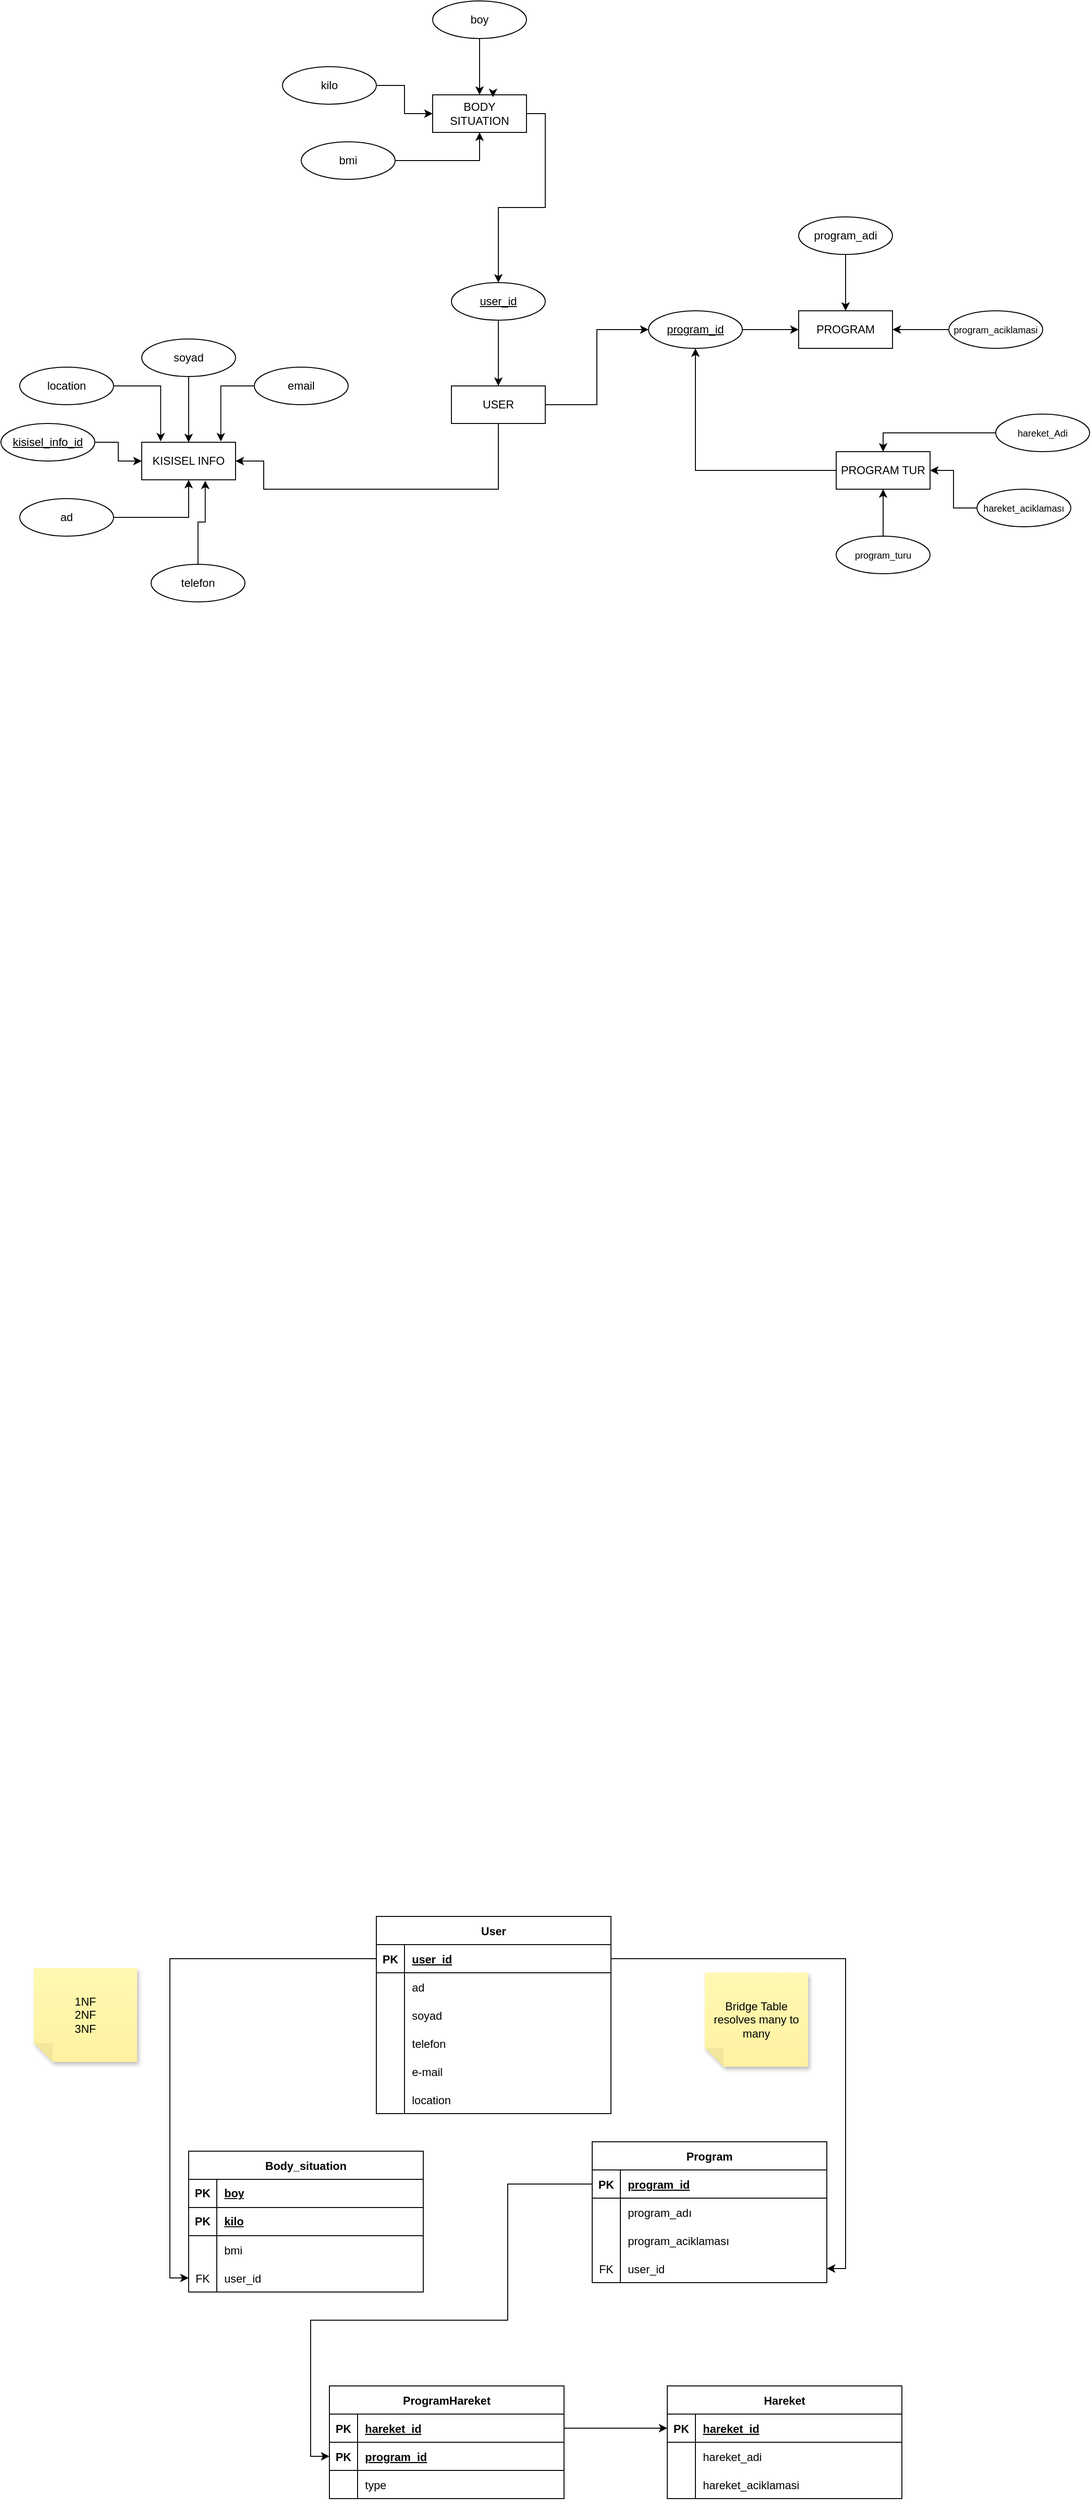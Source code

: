 <mxfile version="21.6.3" type="github">
  <diagram id="R2lEEEUBdFMjLlhIrx00" name="Page-1">
    <mxGraphModel dx="419" dy="3908" grid="1" gridSize="10" guides="1" tooltips="1" connect="1" arrows="1" fold="1" page="1" pageScale="1" pageWidth="850" pageHeight="1100" math="0" shadow="0" extFonts="Permanent Marker^https://fonts.googleapis.com/css?family=Permanent+Marker">
      <root>
        <mxCell id="0" />
        <mxCell id="1" parent="0" />
        <mxCell id="6Tq7YfcK7gytObU2ucSt-47" style="edgeStyle=orthogonalEdgeStyle;rounded=0;orthogonalLoop=1;jettySize=auto;html=1;exitX=0.5;exitY=1;exitDx=0;exitDy=0;" parent="1" source="6Tq7YfcK7gytObU2ucSt-4" target="6Tq7YfcK7gytObU2ucSt-5" edge="1">
          <mxGeometry relative="1" as="geometry" />
        </mxCell>
        <mxCell id="6Tq7YfcK7gytObU2ucSt-4" value="user_id" style="ellipse;whiteSpace=wrap;html=1;align=center;fontStyle=4;" parent="1" vertex="1">
          <mxGeometry x="1720" y="-1950" width="100" height="40" as="geometry" />
        </mxCell>
        <mxCell id="6Tq7YfcK7gytObU2ucSt-42" style="edgeStyle=orthogonalEdgeStyle;rounded=0;orthogonalLoop=1;jettySize=auto;html=1;entryX=1;entryY=0.5;entryDx=0;entryDy=0;" parent="1" source="6Tq7YfcK7gytObU2ucSt-5" target="6Tq7YfcK7gytObU2ucSt-17" edge="1">
          <mxGeometry relative="1" as="geometry">
            <Array as="points">
              <mxPoint x="1770" y="-1730" />
              <mxPoint x="1520" y="-1730" />
              <mxPoint x="1520" y="-1760" />
            </Array>
          </mxGeometry>
        </mxCell>
        <mxCell id="6Tq7YfcK7gytObU2ucSt-58" style="edgeStyle=orthogonalEdgeStyle;rounded=0;orthogonalLoop=1;jettySize=auto;html=1;entryX=0;entryY=0.5;entryDx=0;entryDy=0;" parent="1" source="6Tq7YfcK7gytObU2ucSt-5" target="6Tq7YfcK7gytObU2ucSt-53" edge="1">
          <mxGeometry relative="1" as="geometry" />
        </mxCell>
        <mxCell id="6Tq7YfcK7gytObU2ucSt-5" value="USER" style="whiteSpace=wrap;html=1;align=center;" parent="1" vertex="1">
          <mxGeometry x="1720" y="-1840" width="100" height="40" as="geometry" />
        </mxCell>
        <mxCell id="6Tq7YfcK7gytObU2ucSt-17" value="KISISEL INFO" style="whiteSpace=wrap;html=1;align=center;" parent="1" vertex="1">
          <mxGeometry x="1390" y="-1780" width="100" height="40" as="geometry" />
        </mxCell>
        <mxCell id="6Tq7YfcK7gytObU2ucSt-18" value="PROGRAM" style="whiteSpace=wrap;html=1;align=center;" parent="1" vertex="1">
          <mxGeometry x="2090" y="-1920" width="100" height="40" as="geometry" />
        </mxCell>
        <mxCell id="6Tq7YfcK7gytObU2ucSt-45" style="edgeStyle=orthogonalEdgeStyle;rounded=0;orthogonalLoop=1;jettySize=auto;html=1;exitX=1;exitY=0.5;exitDx=0;exitDy=0;entryX=0.5;entryY=0;entryDx=0;entryDy=0;" parent="1" source="6Tq7YfcK7gytObU2ucSt-19" target="6Tq7YfcK7gytObU2ucSt-4" edge="1">
          <mxGeometry relative="1" as="geometry" />
        </mxCell>
        <mxCell id="6Tq7YfcK7gytObU2ucSt-19" value="BODY SITUATION" style="whiteSpace=wrap;html=1;align=center;" parent="1" vertex="1">
          <mxGeometry x="1700" y="-2150" width="100" height="40" as="geometry" />
        </mxCell>
        <mxCell id="6Tq7YfcK7gytObU2ucSt-67" style="edgeStyle=orthogonalEdgeStyle;rounded=0;orthogonalLoop=1;jettySize=auto;html=1;entryX=0.5;entryY=1;entryDx=0;entryDy=0;" parent="1" source="6Tq7YfcK7gytObU2ucSt-20" target="6Tq7YfcK7gytObU2ucSt-53" edge="1">
          <mxGeometry relative="1" as="geometry" />
        </mxCell>
        <mxCell id="6Tq7YfcK7gytObU2ucSt-20" value="PROGRAM TUR" style="whiteSpace=wrap;html=1;align=center;" parent="1" vertex="1">
          <mxGeometry x="2130" y="-1770" width="100" height="40" as="geometry" />
        </mxCell>
        <mxCell id="6Tq7YfcK7gytObU2ucSt-31" style="edgeStyle=orthogonalEdgeStyle;rounded=0;orthogonalLoop=1;jettySize=auto;html=1;" parent="1" source="6Tq7YfcK7gytObU2ucSt-24" target="6Tq7YfcK7gytObU2ucSt-19" edge="1">
          <mxGeometry relative="1" as="geometry" />
        </mxCell>
        <mxCell id="6Tq7YfcK7gytObU2ucSt-24" value="boy" style="ellipse;whiteSpace=wrap;html=1;align=center;" parent="1" vertex="1">
          <mxGeometry x="1700" y="-2250" width="100" height="40" as="geometry" />
        </mxCell>
        <mxCell id="6Tq7YfcK7gytObU2ucSt-32" style="edgeStyle=orthogonalEdgeStyle;rounded=0;orthogonalLoop=1;jettySize=auto;html=1;entryX=0;entryY=0.5;entryDx=0;entryDy=0;" parent="1" source="6Tq7YfcK7gytObU2ucSt-25" target="6Tq7YfcK7gytObU2ucSt-19" edge="1">
          <mxGeometry relative="1" as="geometry" />
        </mxCell>
        <mxCell id="6Tq7YfcK7gytObU2ucSt-25" value="kilo" style="ellipse;whiteSpace=wrap;html=1;align=center;" parent="1" vertex="1">
          <mxGeometry x="1540" y="-2180" width="100" height="40" as="geometry" />
        </mxCell>
        <mxCell id="6Tq7YfcK7gytObU2ucSt-33" style="edgeStyle=orthogonalEdgeStyle;rounded=0;orthogonalLoop=1;jettySize=auto;html=1;entryX=0.5;entryY=1;entryDx=0;entryDy=0;" parent="1" source="6Tq7YfcK7gytObU2ucSt-26" target="6Tq7YfcK7gytObU2ucSt-19" edge="1">
          <mxGeometry relative="1" as="geometry" />
        </mxCell>
        <mxCell id="6Tq7YfcK7gytObU2ucSt-26" value="bmi" style="ellipse;whiteSpace=wrap;html=1;align=center;" parent="1" vertex="1">
          <mxGeometry x="1560" y="-2100" width="100" height="40" as="geometry" />
        </mxCell>
        <mxCell id="6Tq7YfcK7gytObU2ucSt-35" style="edgeStyle=orthogonalEdgeStyle;rounded=0;orthogonalLoop=1;jettySize=auto;html=1;entryX=0;entryY=0.5;entryDx=0;entryDy=0;" parent="1" source="6Tq7YfcK7gytObU2ucSt-34" target="6Tq7YfcK7gytObU2ucSt-17" edge="1">
          <mxGeometry relative="1" as="geometry" />
        </mxCell>
        <mxCell id="6Tq7YfcK7gytObU2ucSt-34" value="kisisel_info_id" style="ellipse;whiteSpace=wrap;html=1;align=center;fontStyle=4;" parent="1" vertex="1">
          <mxGeometry x="1240" y="-1800" width="100" height="40" as="geometry" />
        </mxCell>
        <mxCell id="6Tq7YfcK7gytObU2ucSt-48" style="edgeStyle=orthogonalEdgeStyle;rounded=0;orthogonalLoop=1;jettySize=auto;html=1;entryX=0.5;entryY=1;entryDx=0;entryDy=0;" parent="1" source="6Tq7YfcK7gytObU2ucSt-36" target="6Tq7YfcK7gytObU2ucSt-17" edge="1">
          <mxGeometry relative="1" as="geometry" />
        </mxCell>
        <mxCell id="6Tq7YfcK7gytObU2ucSt-36" value="ad" style="ellipse;whiteSpace=wrap;html=1;align=center;" parent="1" vertex="1">
          <mxGeometry x="1260" y="-1720" width="100" height="40" as="geometry" />
        </mxCell>
        <mxCell id="6Tq7YfcK7gytObU2ucSt-50" style="edgeStyle=orthogonalEdgeStyle;rounded=0;orthogonalLoop=1;jettySize=auto;html=1;entryX=0.677;entryY=1.021;entryDx=0;entryDy=0;entryPerimeter=0;" parent="1" source="6Tq7YfcK7gytObU2ucSt-37" target="6Tq7YfcK7gytObU2ucSt-17" edge="1">
          <mxGeometry relative="1" as="geometry" />
        </mxCell>
        <mxCell id="6Tq7YfcK7gytObU2ucSt-37" value="telefon" style="ellipse;whiteSpace=wrap;html=1;align=center;" parent="1" vertex="1">
          <mxGeometry x="1400" y="-1650" width="100" height="40" as="geometry" />
        </mxCell>
        <mxCell id="6Tq7YfcK7gytObU2ucSt-51" style="edgeStyle=orthogonalEdgeStyle;rounded=0;orthogonalLoop=1;jettySize=auto;html=1;entryX=0.843;entryY=-0.021;entryDx=0;entryDy=0;entryPerimeter=0;" parent="1" source="6Tq7YfcK7gytObU2ucSt-38" target="6Tq7YfcK7gytObU2ucSt-17" edge="1">
          <mxGeometry relative="1" as="geometry">
            <Array as="points">
              <mxPoint x="1474" y="-1840" />
            </Array>
          </mxGeometry>
        </mxCell>
        <mxCell id="6Tq7YfcK7gytObU2ucSt-38" value="email" style="ellipse;whiteSpace=wrap;html=1;align=center;" parent="1" vertex="1">
          <mxGeometry x="1510" y="-1860" width="100" height="40" as="geometry" />
        </mxCell>
        <mxCell id="6Tq7YfcK7gytObU2ucSt-52" style="edgeStyle=orthogonalEdgeStyle;rounded=0;orthogonalLoop=1;jettySize=auto;html=1;entryX=0.202;entryY=-0.021;entryDx=0;entryDy=0;entryPerimeter=0;" parent="1" source="6Tq7YfcK7gytObU2ucSt-39" target="6Tq7YfcK7gytObU2ucSt-17" edge="1">
          <mxGeometry relative="1" as="geometry">
            <Array as="points">
              <mxPoint x="1410" y="-1840" />
            </Array>
          </mxGeometry>
        </mxCell>
        <mxCell id="6Tq7YfcK7gytObU2ucSt-39" value="location" style="ellipse;whiteSpace=wrap;html=1;align=center;" parent="1" vertex="1">
          <mxGeometry x="1260" y="-1860" width="100" height="40" as="geometry" />
        </mxCell>
        <mxCell id="6Tq7YfcK7gytObU2ucSt-49" style="edgeStyle=orthogonalEdgeStyle;rounded=0;orthogonalLoop=1;jettySize=auto;html=1;entryX=0.5;entryY=0;entryDx=0;entryDy=0;" parent="1" source="6Tq7YfcK7gytObU2ucSt-40" target="6Tq7YfcK7gytObU2ucSt-17" edge="1">
          <mxGeometry relative="1" as="geometry" />
        </mxCell>
        <mxCell id="6Tq7YfcK7gytObU2ucSt-40" value="soyad" style="ellipse;whiteSpace=wrap;html=1;align=center;" parent="1" vertex="1">
          <mxGeometry x="1390" y="-1890" width="100" height="40" as="geometry" />
        </mxCell>
        <mxCell id="6Tq7YfcK7gytObU2ucSt-44" style="edgeStyle=orthogonalEdgeStyle;rounded=0;orthogonalLoop=1;jettySize=auto;html=1;exitX=0.5;exitY=0;exitDx=0;exitDy=0;entryX=0.643;entryY=0.063;entryDx=0;entryDy=0;entryPerimeter=0;" parent="1" source="6Tq7YfcK7gytObU2ucSt-19" target="6Tq7YfcK7gytObU2ucSt-19" edge="1">
          <mxGeometry relative="1" as="geometry" />
        </mxCell>
        <mxCell id="6Tq7YfcK7gytObU2ucSt-60" style="edgeStyle=orthogonalEdgeStyle;rounded=0;orthogonalLoop=1;jettySize=auto;html=1;entryX=0;entryY=0.5;entryDx=0;entryDy=0;" parent="1" source="6Tq7YfcK7gytObU2ucSt-53" target="6Tq7YfcK7gytObU2ucSt-18" edge="1">
          <mxGeometry relative="1" as="geometry" />
        </mxCell>
        <mxCell id="6Tq7YfcK7gytObU2ucSt-53" value="program_id" style="ellipse;whiteSpace=wrap;html=1;align=center;fontStyle=4;" parent="1" vertex="1">
          <mxGeometry x="1930" y="-1920" width="100" height="40" as="geometry" />
        </mxCell>
        <mxCell id="6Tq7YfcK7gytObU2ucSt-62" style="edgeStyle=orthogonalEdgeStyle;rounded=0;orthogonalLoop=1;jettySize=auto;html=1;entryX=0.5;entryY=0;entryDx=0;entryDy=0;" parent="1" source="6Tq7YfcK7gytObU2ucSt-55" target="6Tq7YfcK7gytObU2ucSt-18" edge="1">
          <mxGeometry relative="1" as="geometry" />
        </mxCell>
        <mxCell id="6Tq7YfcK7gytObU2ucSt-55" value="program_adi" style="ellipse;whiteSpace=wrap;html=1;align=center;" parent="1" vertex="1">
          <mxGeometry x="2090" y="-2020" width="100" height="40" as="geometry" />
        </mxCell>
        <mxCell id="6Tq7YfcK7gytObU2ucSt-69" style="edgeStyle=orthogonalEdgeStyle;rounded=0;orthogonalLoop=1;jettySize=auto;html=1;entryX=1;entryY=0.5;entryDx=0;entryDy=0;" parent="1" source="6Tq7YfcK7gytObU2ucSt-56" target="6Tq7YfcK7gytObU2ucSt-18" edge="1">
          <mxGeometry relative="1" as="geometry" />
        </mxCell>
        <mxCell id="6Tq7YfcK7gytObU2ucSt-56" value="&lt;font style=&quot;font-size: 10px;&quot;&gt;program_aciklamasi&lt;/font&gt;" style="ellipse;whiteSpace=wrap;html=1;align=center;" parent="1" vertex="1">
          <mxGeometry x="2250" y="-1920" width="100" height="40" as="geometry" />
        </mxCell>
        <mxCell id="6Tq7YfcK7gytObU2ucSt-75" style="edgeStyle=orthogonalEdgeStyle;rounded=0;orthogonalLoop=1;jettySize=auto;html=1;entryX=0.5;entryY=1;entryDx=0;entryDy=0;" parent="1" source="6Tq7YfcK7gytObU2ucSt-70" target="6Tq7YfcK7gytObU2ucSt-20" edge="1">
          <mxGeometry relative="1" as="geometry" />
        </mxCell>
        <mxCell id="6Tq7YfcK7gytObU2ucSt-70" value="&lt;font style=&quot;font-size: 10px;&quot;&gt;program_turu&lt;/font&gt;" style="ellipse;whiteSpace=wrap;html=1;align=center;" parent="1" vertex="1">
          <mxGeometry x="2130" y="-1680" width="100" height="40" as="geometry" />
        </mxCell>
        <mxCell id="6Tq7YfcK7gytObU2ucSt-74" style="edgeStyle=orthogonalEdgeStyle;rounded=0;orthogonalLoop=1;jettySize=auto;html=1;entryX=1;entryY=0.5;entryDx=0;entryDy=0;" parent="1" source="6Tq7YfcK7gytObU2ucSt-71" target="6Tq7YfcK7gytObU2ucSt-20" edge="1">
          <mxGeometry relative="1" as="geometry" />
        </mxCell>
        <mxCell id="6Tq7YfcK7gytObU2ucSt-71" value="&lt;font style=&quot;font-size: 10px;&quot;&gt;hareket_aciklaması&lt;/font&gt;" style="ellipse;whiteSpace=wrap;html=1;align=center;" parent="1" vertex="1">
          <mxGeometry x="2280" y="-1730" width="100" height="40" as="geometry" />
        </mxCell>
        <mxCell id="6Tq7YfcK7gytObU2ucSt-73" style="edgeStyle=orthogonalEdgeStyle;rounded=0;orthogonalLoop=1;jettySize=auto;html=1;entryX=0.5;entryY=0;entryDx=0;entryDy=0;" parent="1" source="6Tq7YfcK7gytObU2ucSt-72" target="6Tq7YfcK7gytObU2ucSt-20" edge="1">
          <mxGeometry relative="1" as="geometry" />
        </mxCell>
        <mxCell id="6Tq7YfcK7gytObU2ucSt-72" value="&lt;font style=&quot;font-size: 10px;&quot;&gt;hareket_Adi&lt;/font&gt;" style="ellipse;whiteSpace=wrap;html=1;align=center;" parent="1" vertex="1">
          <mxGeometry x="2300" y="-1810" width="100" height="40" as="geometry" />
        </mxCell>
        <mxCell id="dBr5YMoloGySTrlF8cVc-199" style="edgeStyle=orthogonalEdgeStyle;rounded=0;orthogonalLoop=1;jettySize=auto;html=1;exitX=1;exitY=0.5;exitDx=0;exitDy=0;entryX=0;entryY=0.5;entryDx=0;entryDy=0;" parent="1" source="dBr5YMoloGySTrlF8cVc-113" target="dBr5YMoloGySTrlF8cVc-185" edge="1">
          <mxGeometry relative="1" as="geometry" />
        </mxCell>
        <mxCell id="dBr5YMoloGySTrlF8cVc-112" value="ProgramHareket" style="shape=table;startSize=30;container=1;collapsible=1;childLayout=tableLayout;fixedRows=1;rowLines=0;fontStyle=1;align=center;resizeLast=1;" parent="1" vertex="1">
          <mxGeometry x="1590" y="290" width="250" height="120" as="geometry" />
        </mxCell>
        <mxCell id="dBr5YMoloGySTrlF8cVc-113" value="" style="shape=partialRectangle;collapsible=0;dropTarget=0;pointerEvents=0;fillColor=none;points=[[0,0.5],[1,0.5]];portConstraint=eastwest;top=0;left=0;right=0;bottom=1;" parent="dBr5YMoloGySTrlF8cVc-112" vertex="1">
          <mxGeometry y="30" width="250" height="30" as="geometry" />
        </mxCell>
        <mxCell id="dBr5YMoloGySTrlF8cVc-114" value="PK" style="shape=partialRectangle;overflow=hidden;connectable=0;fillColor=none;top=0;left=0;bottom=0;right=0;fontStyle=1;" parent="dBr5YMoloGySTrlF8cVc-113" vertex="1">
          <mxGeometry width="30" height="30" as="geometry">
            <mxRectangle width="30" height="30" as="alternateBounds" />
          </mxGeometry>
        </mxCell>
        <mxCell id="dBr5YMoloGySTrlF8cVc-115" value="hareket_id" style="shape=partialRectangle;overflow=hidden;connectable=0;fillColor=none;top=0;left=0;bottom=0;right=0;align=left;spacingLeft=6;fontStyle=5;" parent="dBr5YMoloGySTrlF8cVc-113" vertex="1">
          <mxGeometry x="30" width="220" height="30" as="geometry">
            <mxRectangle width="220" height="30" as="alternateBounds" />
          </mxGeometry>
        </mxCell>
        <mxCell id="dBr5YMoloGySTrlF8cVc-194" value="" style="shape=partialRectangle;collapsible=0;dropTarget=0;pointerEvents=0;fillColor=none;points=[[0,0.5],[1,0.5]];portConstraint=eastwest;top=0;left=0;right=0;bottom=1;" parent="dBr5YMoloGySTrlF8cVc-112" vertex="1">
          <mxGeometry y="60" width="250" height="30" as="geometry" />
        </mxCell>
        <mxCell id="dBr5YMoloGySTrlF8cVc-195" value="PK" style="shape=partialRectangle;overflow=hidden;connectable=0;fillColor=none;top=0;left=0;bottom=0;right=0;fontStyle=1;" parent="dBr5YMoloGySTrlF8cVc-194" vertex="1">
          <mxGeometry width="30" height="30" as="geometry">
            <mxRectangle width="30" height="30" as="alternateBounds" />
          </mxGeometry>
        </mxCell>
        <mxCell id="dBr5YMoloGySTrlF8cVc-196" value="program_id" style="shape=partialRectangle;overflow=hidden;connectable=0;fillColor=none;top=0;left=0;bottom=0;right=0;align=left;spacingLeft=6;fontStyle=5;" parent="dBr5YMoloGySTrlF8cVc-194" vertex="1">
          <mxGeometry x="30" width="220" height="30" as="geometry">
            <mxRectangle width="220" height="30" as="alternateBounds" />
          </mxGeometry>
        </mxCell>
        <mxCell id="dBr5YMoloGySTrlF8cVc-116" value="" style="shape=partialRectangle;collapsible=0;dropTarget=0;pointerEvents=0;fillColor=none;points=[[0,0.5],[1,0.5]];portConstraint=eastwest;top=0;left=0;right=0;bottom=0;" parent="dBr5YMoloGySTrlF8cVc-112" vertex="1">
          <mxGeometry y="90" width="250" height="30" as="geometry" />
        </mxCell>
        <mxCell id="dBr5YMoloGySTrlF8cVc-117" value="" style="shape=partialRectangle;overflow=hidden;connectable=0;fillColor=none;top=0;left=0;bottom=0;right=0;" parent="dBr5YMoloGySTrlF8cVc-116" vertex="1">
          <mxGeometry width="30" height="30" as="geometry">
            <mxRectangle width="30" height="30" as="alternateBounds" />
          </mxGeometry>
        </mxCell>
        <mxCell id="dBr5YMoloGySTrlF8cVc-118" value="type" style="shape=partialRectangle;overflow=hidden;connectable=0;fillColor=none;top=0;left=0;bottom=0;right=0;align=left;spacingLeft=6;" parent="dBr5YMoloGySTrlF8cVc-116" vertex="1">
          <mxGeometry x="30" width="220" height="30" as="geometry">
            <mxRectangle width="220" height="30" as="alternateBounds" />
          </mxGeometry>
        </mxCell>
        <mxCell id="dBr5YMoloGySTrlF8cVc-122" value="Bridge Table resolves many to many" style="shape=note;whiteSpace=wrap;html=1;backgroundOutline=1;fontColor=#000000;darkOpacity=0.05;fillColor=#FFF9B2;strokeColor=none;fillStyle=solid;direction=west;gradientDirection=north;gradientColor=#FFF2A1;shadow=1;size=20;pointerEvents=1;" parent="1" vertex="1">
          <mxGeometry x="1990" y="-150" width="110" height="100" as="geometry" />
        </mxCell>
        <mxCell id="dBr5YMoloGySTrlF8cVc-133" value="User" style="shape=table;startSize=30;container=1;collapsible=1;childLayout=tableLayout;fixedRows=1;rowLines=0;fontStyle=1;align=center;resizeLast=1;" parent="1" vertex="1">
          <mxGeometry x="1640" y="-210" width="250" height="210" as="geometry" />
        </mxCell>
        <mxCell id="dBr5YMoloGySTrlF8cVc-134" value="" style="shape=partialRectangle;collapsible=0;dropTarget=0;pointerEvents=0;fillColor=none;points=[[0,0.5],[1,0.5]];portConstraint=eastwest;top=0;left=0;right=0;bottom=1;" parent="dBr5YMoloGySTrlF8cVc-133" vertex="1">
          <mxGeometry y="30" width="250" height="30" as="geometry" />
        </mxCell>
        <mxCell id="dBr5YMoloGySTrlF8cVc-135" value="PK" style="shape=partialRectangle;overflow=hidden;connectable=0;fillColor=none;top=0;left=0;bottom=0;right=0;fontStyle=1;" parent="dBr5YMoloGySTrlF8cVc-134" vertex="1">
          <mxGeometry width="30" height="30" as="geometry">
            <mxRectangle width="30" height="30" as="alternateBounds" />
          </mxGeometry>
        </mxCell>
        <mxCell id="dBr5YMoloGySTrlF8cVc-136" value="user_id" style="shape=partialRectangle;overflow=hidden;connectable=0;fillColor=none;top=0;left=0;bottom=0;right=0;align=left;spacingLeft=6;fontStyle=5;" parent="dBr5YMoloGySTrlF8cVc-134" vertex="1">
          <mxGeometry x="30" width="220" height="30" as="geometry">
            <mxRectangle width="220" height="30" as="alternateBounds" />
          </mxGeometry>
        </mxCell>
        <mxCell id="dBr5YMoloGySTrlF8cVc-143" value="" style="shape=partialRectangle;collapsible=0;dropTarget=0;pointerEvents=0;fillColor=none;points=[[0,0.5],[1,0.5]];portConstraint=eastwest;top=0;left=0;right=0;bottom=0;" parent="dBr5YMoloGySTrlF8cVc-133" vertex="1">
          <mxGeometry y="60" width="250" height="30" as="geometry" />
        </mxCell>
        <mxCell id="dBr5YMoloGySTrlF8cVc-144" value="" style="shape=partialRectangle;overflow=hidden;connectable=0;fillColor=none;top=0;left=0;bottom=0;right=0;" parent="dBr5YMoloGySTrlF8cVc-143" vertex="1">
          <mxGeometry width="30" height="30" as="geometry">
            <mxRectangle width="30" height="30" as="alternateBounds" />
          </mxGeometry>
        </mxCell>
        <mxCell id="dBr5YMoloGySTrlF8cVc-145" value="ad" style="shape=partialRectangle;overflow=hidden;connectable=0;fillColor=none;top=0;left=0;bottom=0;right=0;align=left;spacingLeft=6;" parent="dBr5YMoloGySTrlF8cVc-143" vertex="1">
          <mxGeometry x="30" width="220" height="30" as="geometry">
            <mxRectangle width="220" height="30" as="alternateBounds" />
          </mxGeometry>
        </mxCell>
        <mxCell id="dBr5YMoloGySTrlF8cVc-146" value="" style="shape=partialRectangle;collapsible=0;dropTarget=0;pointerEvents=0;fillColor=none;points=[[0,0.5],[1,0.5]];portConstraint=eastwest;top=0;left=0;right=0;bottom=0;" parent="dBr5YMoloGySTrlF8cVc-133" vertex="1">
          <mxGeometry y="90" width="250" height="30" as="geometry" />
        </mxCell>
        <mxCell id="dBr5YMoloGySTrlF8cVc-147" value="" style="shape=partialRectangle;overflow=hidden;connectable=0;fillColor=none;top=0;left=0;bottom=0;right=0;" parent="dBr5YMoloGySTrlF8cVc-146" vertex="1">
          <mxGeometry width="30" height="30" as="geometry">
            <mxRectangle width="30" height="30" as="alternateBounds" />
          </mxGeometry>
        </mxCell>
        <mxCell id="dBr5YMoloGySTrlF8cVc-148" value="soyad" style="shape=partialRectangle;overflow=hidden;connectable=0;fillColor=none;top=0;left=0;bottom=0;right=0;align=left;spacingLeft=6;" parent="dBr5YMoloGySTrlF8cVc-146" vertex="1">
          <mxGeometry x="30" width="220" height="30" as="geometry">
            <mxRectangle width="220" height="30" as="alternateBounds" />
          </mxGeometry>
        </mxCell>
        <mxCell id="dBr5YMoloGySTrlF8cVc-149" value="" style="shape=partialRectangle;collapsible=0;dropTarget=0;pointerEvents=0;fillColor=none;points=[[0,0.5],[1,0.5]];portConstraint=eastwest;top=0;left=0;right=0;bottom=0;" parent="dBr5YMoloGySTrlF8cVc-133" vertex="1">
          <mxGeometry y="120" width="250" height="30" as="geometry" />
        </mxCell>
        <mxCell id="dBr5YMoloGySTrlF8cVc-150" value="" style="shape=partialRectangle;overflow=hidden;connectable=0;fillColor=none;top=0;left=0;bottom=0;right=0;" parent="dBr5YMoloGySTrlF8cVc-149" vertex="1">
          <mxGeometry width="30" height="30" as="geometry">
            <mxRectangle width="30" height="30" as="alternateBounds" />
          </mxGeometry>
        </mxCell>
        <mxCell id="dBr5YMoloGySTrlF8cVc-151" value="telefon" style="shape=partialRectangle;overflow=hidden;connectable=0;fillColor=none;top=0;left=0;bottom=0;right=0;align=left;spacingLeft=6;" parent="dBr5YMoloGySTrlF8cVc-149" vertex="1">
          <mxGeometry x="30" width="220" height="30" as="geometry">
            <mxRectangle width="220" height="30" as="alternateBounds" />
          </mxGeometry>
        </mxCell>
        <mxCell id="dBr5YMoloGySTrlF8cVc-152" value="" style="shape=partialRectangle;collapsible=0;dropTarget=0;pointerEvents=0;fillColor=none;points=[[0,0.5],[1,0.5]];portConstraint=eastwest;top=0;left=0;right=0;bottom=0;" parent="dBr5YMoloGySTrlF8cVc-133" vertex="1">
          <mxGeometry y="150" width="250" height="30" as="geometry" />
        </mxCell>
        <mxCell id="dBr5YMoloGySTrlF8cVc-153" value="" style="shape=partialRectangle;overflow=hidden;connectable=0;fillColor=none;top=0;left=0;bottom=0;right=0;" parent="dBr5YMoloGySTrlF8cVc-152" vertex="1">
          <mxGeometry width="30" height="30" as="geometry">
            <mxRectangle width="30" height="30" as="alternateBounds" />
          </mxGeometry>
        </mxCell>
        <mxCell id="dBr5YMoloGySTrlF8cVc-154" value="e-mail" style="shape=partialRectangle;overflow=hidden;connectable=0;fillColor=none;top=0;left=0;bottom=0;right=0;align=left;spacingLeft=6;" parent="dBr5YMoloGySTrlF8cVc-152" vertex="1">
          <mxGeometry x="30" width="220" height="30" as="geometry">
            <mxRectangle width="220" height="30" as="alternateBounds" />
          </mxGeometry>
        </mxCell>
        <mxCell id="dBr5YMoloGySTrlF8cVc-155" value="" style="shape=partialRectangle;collapsible=0;dropTarget=0;pointerEvents=0;fillColor=none;points=[[0,0.5],[1,0.5]];portConstraint=eastwest;top=0;left=0;right=0;bottom=0;" parent="dBr5YMoloGySTrlF8cVc-133" vertex="1">
          <mxGeometry y="180" width="250" height="30" as="geometry" />
        </mxCell>
        <mxCell id="dBr5YMoloGySTrlF8cVc-156" value="" style="shape=partialRectangle;overflow=hidden;connectable=0;fillColor=none;top=0;left=0;bottom=0;right=0;" parent="dBr5YMoloGySTrlF8cVc-155" vertex="1">
          <mxGeometry width="30" height="30" as="geometry">
            <mxRectangle width="30" height="30" as="alternateBounds" />
          </mxGeometry>
        </mxCell>
        <mxCell id="dBr5YMoloGySTrlF8cVc-157" value="location" style="shape=partialRectangle;overflow=hidden;connectable=0;fillColor=none;top=0;left=0;bottom=0;right=0;align=left;spacingLeft=6;" parent="dBr5YMoloGySTrlF8cVc-155" vertex="1">
          <mxGeometry x="30" width="220" height="30" as="geometry">
            <mxRectangle width="220" height="30" as="alternateBounds" />
          </mxGeometry>
        </mxCell>
        <mxCell id="dBr5YMoloGySTrlF8cVc-161" value="Program" style="shape=table;startSize=30;container=1;collapsible=1;childLayout=tableLayout;fixedRows=1;rowLines=0;fontStyle=1;align=center;resizeLast=1;" parent="1" vertex="1">
          <mxGeometry x="1870" y="30" width="250" height="150" as="geometry" />
        </mxCell>
        <mxCell id="dBr5YMoloGySTrlF8cVc-162" value="" style="shape=partialRectangle;collapsible=0;dropTarget=0;pointerEvents=0;fillColor=none;points=[[0,0.5],[1,0.5]];portConstraint=eastwest;top=0;left=0;right=0;bottom=1;" parent="dBr5YMoloGySTrlF8cVc-161" vertex="1">
          <mxGeometry y="30" width="250" height="30" as="geometry" />
        </mxCell>
        <mxCell id="dBr5YMoloGySTrlF8cVc-163" value="PK" style="shape=partialRectangle;overflow=hidden;connectable=0;fillColor=none;top=0;left=0;bottom=0;right=0;fontStyle=1;" parent="dBr5YMoloGySTrlF8cVc-162" vertex="1">
          <mxGeometry width="30" height="30" as="geometry">
            <mxRectangle width="30" height="30" as="alternateBounds" />
          </mxGeometry>
        </mxCell>
        <mxCell id="dBr5YMoloGySTrlF8cVc-164" value="program_id" style="shape=partialRectangle;overflow=hidden;connectable=0;fillColor=none;top=0;left=0;bottom=0;right=0;align=left;spacingLeft=6;fontStyle=5;" parent="dBr5YMoloGySTrlF8cVc-162" vertex="1">
          <mxGeometry x="30" width="220" height="30" as="geometry">
            <mxRectangle width="220" height="30" as="alternateBounds" />
          </mxGeometry>
        </mxCell>
        <mxCell id="dBr5YMoloGySTrlF8cVc-165" value="" style="shape=partialRectangle;collapsible=0;dropTarget=0;pointerEvents=0;fillColor=none;points=[[0,0.5],[1,0.5]];portConstraint=eastwest;top=0;left=0;right=0;bottom=0;" parent="dBr5YMoloGySTrlF8cVc-161" vertex="1">
          <mxGeometry y="60" width="250" height="30" as="geometry" />
        </mxCell>
        <mxCell id="dBr5YMoloGySTrlF8cVc-166" value="" style="shape=partialRectangle;overflow=hidden;connectable=0;fillColor=none;top=0;left=0;bottom=0;right=0;" parent="dBr5YMoloGySTrlF8cVc-165" vertex="1">
          <mxGeometry width="30" height="30" as="geometry">
            <mxRectangle width="30" height="30" as="alternateBounds" />
          </mxGeometry>
        </mxCell>
        <mxCell id="dBr5YMoloGySTrlF8cVc-167" value="program_adı" style="shape=partialRectangle;overflow=hidden;connectable=0;fillColor=none;top=0;left=0;bottom=0;right=0;align=left;spacingLeft=6;" parent="dBr5YMoloGySTrlF8cVc-165" vertex="1">
          <mxGeometry x="30" width="220" height="30" as="geometry">
            <mxRectangle width="220" height="30" as="alternateBounds" />
          </mxGeometry>
        </mxCell>
        <mxCell id="dBr5YMoloGySTrlF8cVc-168" value="" style="shape=partialRectangle;collapsible=0;dropTarget=0;pointerEvents=0;fillColor=none;points=[[0,0.5],[1,0.5]];portConstraint=eastwest;top=0;left=0;right=0;bottom=0;" parent="dBr5YMoloGySTrlF8cVc-161" vertex="1">
          <mxGeometry y="90" width="250" height="30" as="geometry" />
        </mxCell>
        <mxCell id="dBr5YMoloGySTrlF8cVc-169" value="" style="shape=partialRectangle;overflow=hidden;connectable=0;fillColor=none;top=0;left=0;bottom=0;right=0;" parent="dBr5YMoloGySTrlF8cVc-168" vertex="1">
          <mxGeometry width="30" height="30" as="geometry">
            <mxRectangle width="30" height="30" as="alternateBounds" />
          </mxGeometry>
        </mxCell>
        <mxCell id="dBr5YMoloGySTrlF8cVc-170" value="program_aciklaması" style="shape=partialRectangle;overflow=hidden;connectable=0;fillColor=none;top=0;left=0;bottom=0;right=0;align=left;spacingLeft=6;" parent="dBr5YMoloGySTrlF8cVc-168" vertex="1">
          <mxGeometry x="30" width="220" height="30" as="geometry">
            <mxRectangle width="220" height="30" as="alternateBounds" />
          </mxGeometry>
        </mxCell>
        <mxCell id="dMGilOrxDwQM8tRIR9Ra-96" value="" style="shape=partialRectangle;collapsible=0;dropTarget=0;pointerEvents=0;fillColor=none;points=[[0,0.5],[1,0.5]];portConstraint=eastwest;top=0;left=0;right=0;bottom=0;" vertex="1" parent="dBr5YMoloGySTrlF8cVc-161">
          <mxGeometry y="120" width="250" height="30" as="geometry" />
        </mxCell>
        <mxCell id="dMGilOrxDwQM8tRIR9Ra-97" value="FK" style="shape=partialRectangle;overflow=hidden;connectable=0;fillColor=none;top=0;left=0;bottom=0;right=0;" vertex="1" parent="dMGilOrxDwQM8tRIR9Ra-96">
          <mxGeometry width="30" height="30" as="geometry">
            <mxRectangle width="30" height="30" as="alternateBounds" />
          </mxGeometry>
        </mxCell>
        <mxCell id="dMGilOrxDwQM8tRIR9Ra-98" value="user_id" style="shape=partialRectangle;overflow=hidden;connectable=0;fillColor=none;top=0;left=0;bottom=0;right=0;align=left;spacingLeft=6;" vertex="1" parent="dMGilOrxDwQM8tRIR9Ra-96">
          <mxGeometry x="30" width="220" height="30" as="geometry">
            <mxRectangle width="220" height="30" as="alternateBounds" />
          </mxGeometry>
        </mxCell>
        <mxCell id="dBr5YMoloGySTrlF8cVc-184" value="Hareket" style="shape=table;startSize=30;container=1;collapsible=1;childLayout=tableLayout;fixedRows=1;rowLines=0;fontStyle=1;align=center;resizeLast=1;" parent="1" vertex="1">
          <mxGeometry x="1950" y="290" width="250" height="120" as="geometry" />
        </mxCell>
        <mxCell id="dBr5YMoloGySTrlF8cVc-185" value="" style="shape=partialRectangle;collapsible=0;dropTarget=0;pointerEvents=0;fillColor=none;points=[[0,0.5],[1,0.5]];portConstraint=eastwest;top=0;left=0;right=0;bottom=1;" parent="dBr5YMoloGySTrlF8cVc-184" vertex="1">
          <mxGeometry y="30" width="250" height="30" as="geometry" />
        </mxCell>
        <mxCell id="dBr5YMoloGySTrlF8cVc-186" value="PK" style="shape=partialRectangle;overflow=hidden;connectable=0;fillColor=none;top=0;left=0;bottom=0;right=0;fontStyle=1;" parent="dBr5YMoloGySTrlF8cVc-185" vertex="1">
          <mxGeometry width="30" height="30" as="geometry">
            <mxRectangle width="30" height="30" as="alternateBounds" />
          </mxGeometry>
        </mxCell>
        <mxCell id="dBr5YMoloGySTrlF8cVc-187" value="hareket_id" style="shape=partialRectangle;overflow=hidden;connectable=0;fillColor=none;top=0;left=0;bottom=0;right=0;align=left;spacingLeft=6;fontStyle=5;" parent="dBr5YMoloGySTrlF8cVc-185" vertex="1">
          <mxGeometry x="30" width="220" height="30" as="geometry">
            <mxRectangle width="220" height="30" as="alternateBounds" />
          </mxGeometry>
        </mxCell>
        <mxCell id="dBr5YMoloGySTrlF8cVc-188" value="" style="shape=partialRectangle;collapsible=0;dropTarget=0;pointerEvents=0;fillColor=none;points=[[0,0.5],[1,0.5]];portConstraint=eastwest;top=0;left=0;right=0;bottom=0;" parent="dBr5YMoloGySTrlF8cVc-184" vertex="1">
          <mxGeometry y="60" width="250" height="30" as="geometry" />
        </mxCell>
        <mxCell id="dBr5YMoloGySTrlF8cVc-189" value="" style="shape=partialRectangle;overflow=hidden;connectable=0;fillColor=none;top=0;left=0;bottom=0;right=0;" parent="dBr5YMoloGySTrlF8cVc-188" vertex="1">
          <mxGeometry width="30" height="30" as="geometry">
            <mxRectangle width="30" height="30" as="alternateBounds" />
          </mxGeometry>
        </mxCell>
        <mxCell id="dBr5YMoloGySTrlF8cVc-190" value="hareket_adi" style="shape=partialRectangle;overflow=hidden;connectable=0;fillColor=none;top=0;left=0;bottom=0;right=0;align=left;spacingLeft=6;" parent="dBr5YMoloGySTrlF8cVc-188" vertex="1">
          <mxGeometry x="30" width="220" height="30" as="geometry">
            <mxRectangle width="220" height="30" as="alternateBounds" />
          </mxGeometry>
        </mxCell>
        <mxCell id="dBr5YMoloGySTrlF8cVc-191" value="" style="shape=partialRectangle;collapsible=0;dropTarget=0;pointerEvents=0;fillColor=none;points=[[0,0.5],[1,0.5]];portConstraint=eastwest;top=0;left=0;right=0;bottom=0;" parent="dBr5YMoloGySTrlF8cVc-184" vertex="1">
          <mxGeometry y="90" width="250" height="30" as="geometry" />
        </mxCell>
        <mxCell id="dBr5YMoloGySTrlF8cVc-192" value="" style="shape=partialRectangle;overflow=hidden;connectable=0;fillColor=none;top=0;left=0;bottom=0;right=0;" parent="dBr5YMoloGySTrlF8cVc-191" vertex="1">
          <mxGeometry width="30" height="30" as="geometry">
            <mxRectangle width="30" height="30" as="alternateBounds" />
          </mxGeometry>
        </mxCell>
        <mxCell id="dBr5YMoloGySTrlF8cVc-193" value="hareket_aciklamasi" style="shape=partialRectangle;overflow=hidden;connectable=0;fillColor=none;top=0;left=0;bottom=0;right=0;align=left;spacingLeft=6;" parent="dBr5YMoloGySTrlF8cVc-191" vertex="1">
          <mxGeometry x="30" width="220" height="30" as="geometry">
            <mxRectangle width="220" height="30" as="alternateBounds" />
          </mxGeometry>
        </mxCell>
        <mxCell id="dBr5YMoloGySTrlF8cVc-200" value="Body_situation" style="shape=table;startSize=30;container=1;collapsible=1;childLayout=tableLayout;fixedRows=1;rowLines=0;fontStyle=1;align=center;resizeLast=1;" parent="1" vertex="1">
          <mxGeometry x="1440" y="40" width="250" height="150" as="geometry" />
        </mxCell>
        <mxCell id="dMGilOrxDwQM8tRIR9Ra-90" value="" style="shape=tableRow;horizontal=0;startSize=0;swimlaneHead=0;swimlaneBody=0;fillColor=none;collapsible=0;dropTarget=0;points=[[0,0.5],[1,0.5]];portConstraint=eastwest;top=0;left=0;right=0;bottom=1;" vertex="1" parent="dBr5YMoloGySTrlF8cVc-200">
          <mxGeometry y="30" width="250" height="30" as="geometry" />
        </mxCell>
        <mxCell id="dMGilOrxDwQM8tRIR9Ra-91" value="PK" style="shape=partialRectangle;connectable=0;fillColor=none;top=0;left=0;bottom=0;right=0;fontStyle=1;overflow=hidden;whiteSpace=wrap;html=1;" vertex="1" parent="dMGilOrxDwQM8tRIR9Ra-90">
          <mxGeometry width="30" height="30" as="geometry">
            <mxRectangle width="30" height="30" as="alternateBounds" />
          </mxGeometry>
        </mxCell>
        <mxCell id="dMGilOrxDwQM8tRIR9Ra-92" value="boy" style="shape=partialRectangle;connectable=0;fillColor=none;top=0;left=0;bottom=0;right=0;align=left;spacingLeft=6;fontStyle=5;overflow=hidden;whiteSpace=wrap;html=1;" vertex="1" parent="dMGilOrxDwQM8tRIR9Ra-90">
          <mxGeometry x="30" width="220" height="30" as="geometry">
            <mxRectangle width="220" height="30" as="alternateBounds" />
          </mxGeometry>
        </mxCell>
        <mxCell id="dMGilOrxDwQM8tRIR9Ra-93" value="" style="shape=tableRow;horizontal=0;startSize=0;swimlaneHead=0;swimlaneBody=0;fillColor=none;collapsible=0;dropTarget=0;points=[[0,0.5],[1,0.5]];portConstraint=eastwest;top=0;left=0;right=0;bottom=1;" vertex="1" parent="dBr5YMoloGySTrlF8cVc-200">
          <mxGeometry y="60" width="250" height="30" as="geometry" />
        </mxCell>
        <mxCell id="dMGilOrxDwQM8tRIR9Ra-94" value="PK" style="shape=partialRectangle;connectable=0;fillColor=none;top=0;left=0;bottom=0;right=0;fontStyle=1;overflow=hidden;whiteSpace=wrap;html=1;" vertex="1" parent="dMGilOrxDwQM8tRIR9Ra-93">
          <mxGeometry width="30" height="30" as="geometry">
            <mxRectangle width="30" height="30" as="alternateBounds" />
          </mxGeometry>
        </mxCell>
        <mxCell id="dMGilOrxDwQM8tRIR9Ra-95" value="kilo" style="shape=partialRectangle;connectable=0;fillColor=none;top=0;left=0;bottom=0;right=0;align=left;spacingLeft=6;fontStyle=5;overflow=hidden;whiteSpace=wrap;html=1;" vertex="1" parent="dMGilOrxDwQM8tRIR9Ra-93">
          <mxGeometry x="30" width="220" height="30" as="geometry">
            <mxRectangle width="220" height="30" as="alternateBounds" />
          </mxGeometry>
        </mxCell>
        <mxCell id="dBr5YMoloGySTrlF8cVc-204" value="" style="shape=partialRectangle;collapsible=0;dropTarget=0;pointerEvents=0;fillColor=none;points=[[0,0.5],[1,0.5]];portConstraint=eastwest;top=0;left=0;right=0;bottom=0;" parent="dBr5YMoloGySTrlF8cVc-200" vertex="1">
          <mxGeometry y="90" width="250" height="30" as="geometry" />
        </mxCell>
        <mxCell id="dBr5YMoloGySTrlF8cVc-205" value="" style="shape=partialRectangle;overflow=hidden;connectable=0;fillColor=none;top=0;left=0;bottom=0;right=0;" parent="dBr5YMoloGySTrlF8cVc-204" vertex="1">
          <mxGeometry width="30" height="30" as="geometry">
            <mxRectangle width="30" height="30" as="alternateBounds" />
          </mxGeometry>
        </mxCell>
        <mxCell id="dBr5YMoloGySTrlF8cVc-206" value="bmi" style="shape=partialRectangle;overflow=hidden;connectable=0;fillColor=none;top=0;left=0;bottom=0;right=0;align=left;spacingLeft=6;" parent="dBr5YMoloGySTrlF8cVc-204" vertex="1">
          <mxGeometry x="30" width="220" height="30" as="geometry">
            <mxRectangle width="220" height="30" as="alternateBounds" />
          </mxGeometry>
        </mxCell>
        <mxCell id="dBr5YMoloGySTrlF8cVc-223" value="" style="shape=partialRectangle;collapsible=0;dropTarget=0;pointerEvents=0;fillColor=none;points=[[0,0.5],[1,0.5]];portConstraint=eastwest;top=0;left=0;right=0;bottom=0;" parent="dBr5YMoloGySTrlF8cVc-200" vertex="1">
          <mxGeometry y="120" width="250" height="30" as="geometry" />
        </mxCell>
        <mxCell id="dBr5YMoloGySTrlF8cVc-224" value="FK" style="shape=partialRectangle;overflow=hidden;connectable=0;fillColor=none;top=0;left=0;bottom=0;right=0;" parent="dBr5YMoloGySTrlF8cVc-223" vertex="1">
          <mxGeometry width="30" height="30" as="geometry">
            <mxRectangle width="30" height="30" as="alternateBounds" />
          </mxGeometry>
        </mxCell>
        <mxCell id="dBr5YMoloGySTrlF8cVc-225" value="user_id" style="shape=partialRectangle;overflow=hidden;connectable=0;fillColor=none;top=0;left=0;bottom=0;right=0;align=left;spacingLeft=6;" parent="dBr5YMoloGySTrlF8cVc-223" vertex="1">
          <mxGeometry x="30" width="220" height="30" as="geometry">
            <mxRectangle width="220" height="30" as="alternateBounds" />
          </mxGeometry>
        </mxCell>
        <mxCell id="dBr5YMoloGySTrlF8cVc-226" style="edgeStyle=orthogonalEdgeStyle;rounded=0;orthogonalLoop=1;jettySize=auto;html=1;entryX=0;entryY=0.5;entryDx=0;entryDy=0;" parent="1" source="dBr5YMoloGySTrlF8cVc-134" target="dBr5YMoloGySTrlF8cVc-223" edge="1">
          <mxGeometry relative="1" as="geometry" />
        </mxCell>
        <mxCell id="dBr5YMoloGySTrlF8cVc-227" style="edgeStyle=orthogonalEdgeStyle;rounded=0;orthogonalLoop=1;jettySize=auto;html=1;entryX=1;entryY=0.5;entryDx=0;entryDy=0;" parent="1" source="dBr5YMoloGySTrlF8cVc-134" target="dMGilOrxDwQM8tRIR9Ra-96" edge="1">
          <mxGeometry relative="1" as="geometry" />
        </mxCell>
        <mxCell id="dMGilOrxDwQM8tRIR9Ra-1" value="1NF&lt;br&gt;2NF&lt;br&gt;3NF" style="shape=note;whiteSpace=wrap;html=1;backgroundOutline=1;fontColor=#000000;darkOpacity=0.05;fillColor=#FFF9B2;strokeColor=none;fillStyle=solid;direction=west;gradientDirection=north;gradientColor=#FFF2A1;shadow=1;size=20;pointerEvents=1;" vertex="1" parent="1">
          <mxGeometry x="1275" y="-155" width="110" height="100" as="geometry" />
        </mxCell>
        <mxCell id="dMGilOrxDwQM8tRIR9Ra-99" style="edgeStyle=orthogonalEdgeStyle;rounded=0;orthogonalLoop=1;jettySize=auto;html=1;entryX=0;entryY=0.5;entryDx=0;entryDy=0;" edge="1" parent="1" source="dBr5YMoloGySTrlF8cVc-162" target="dBr5YMoloGySTrlF8cVc-194">
          <mxGeometry relative="1" as="geometry">
            <Array as="points">
              <mxPoint x="1780" y="75" />
              <mxPoint x="1780" y="220" />
              <mxPoint x="1570" y="220" />
              <mxPoint x="1570" y="365" />
            </Array>
          </mxGeometry>
        </mxCell>
      </root>
    </mxGraphModel>
  </diagram>
</mxfile>
